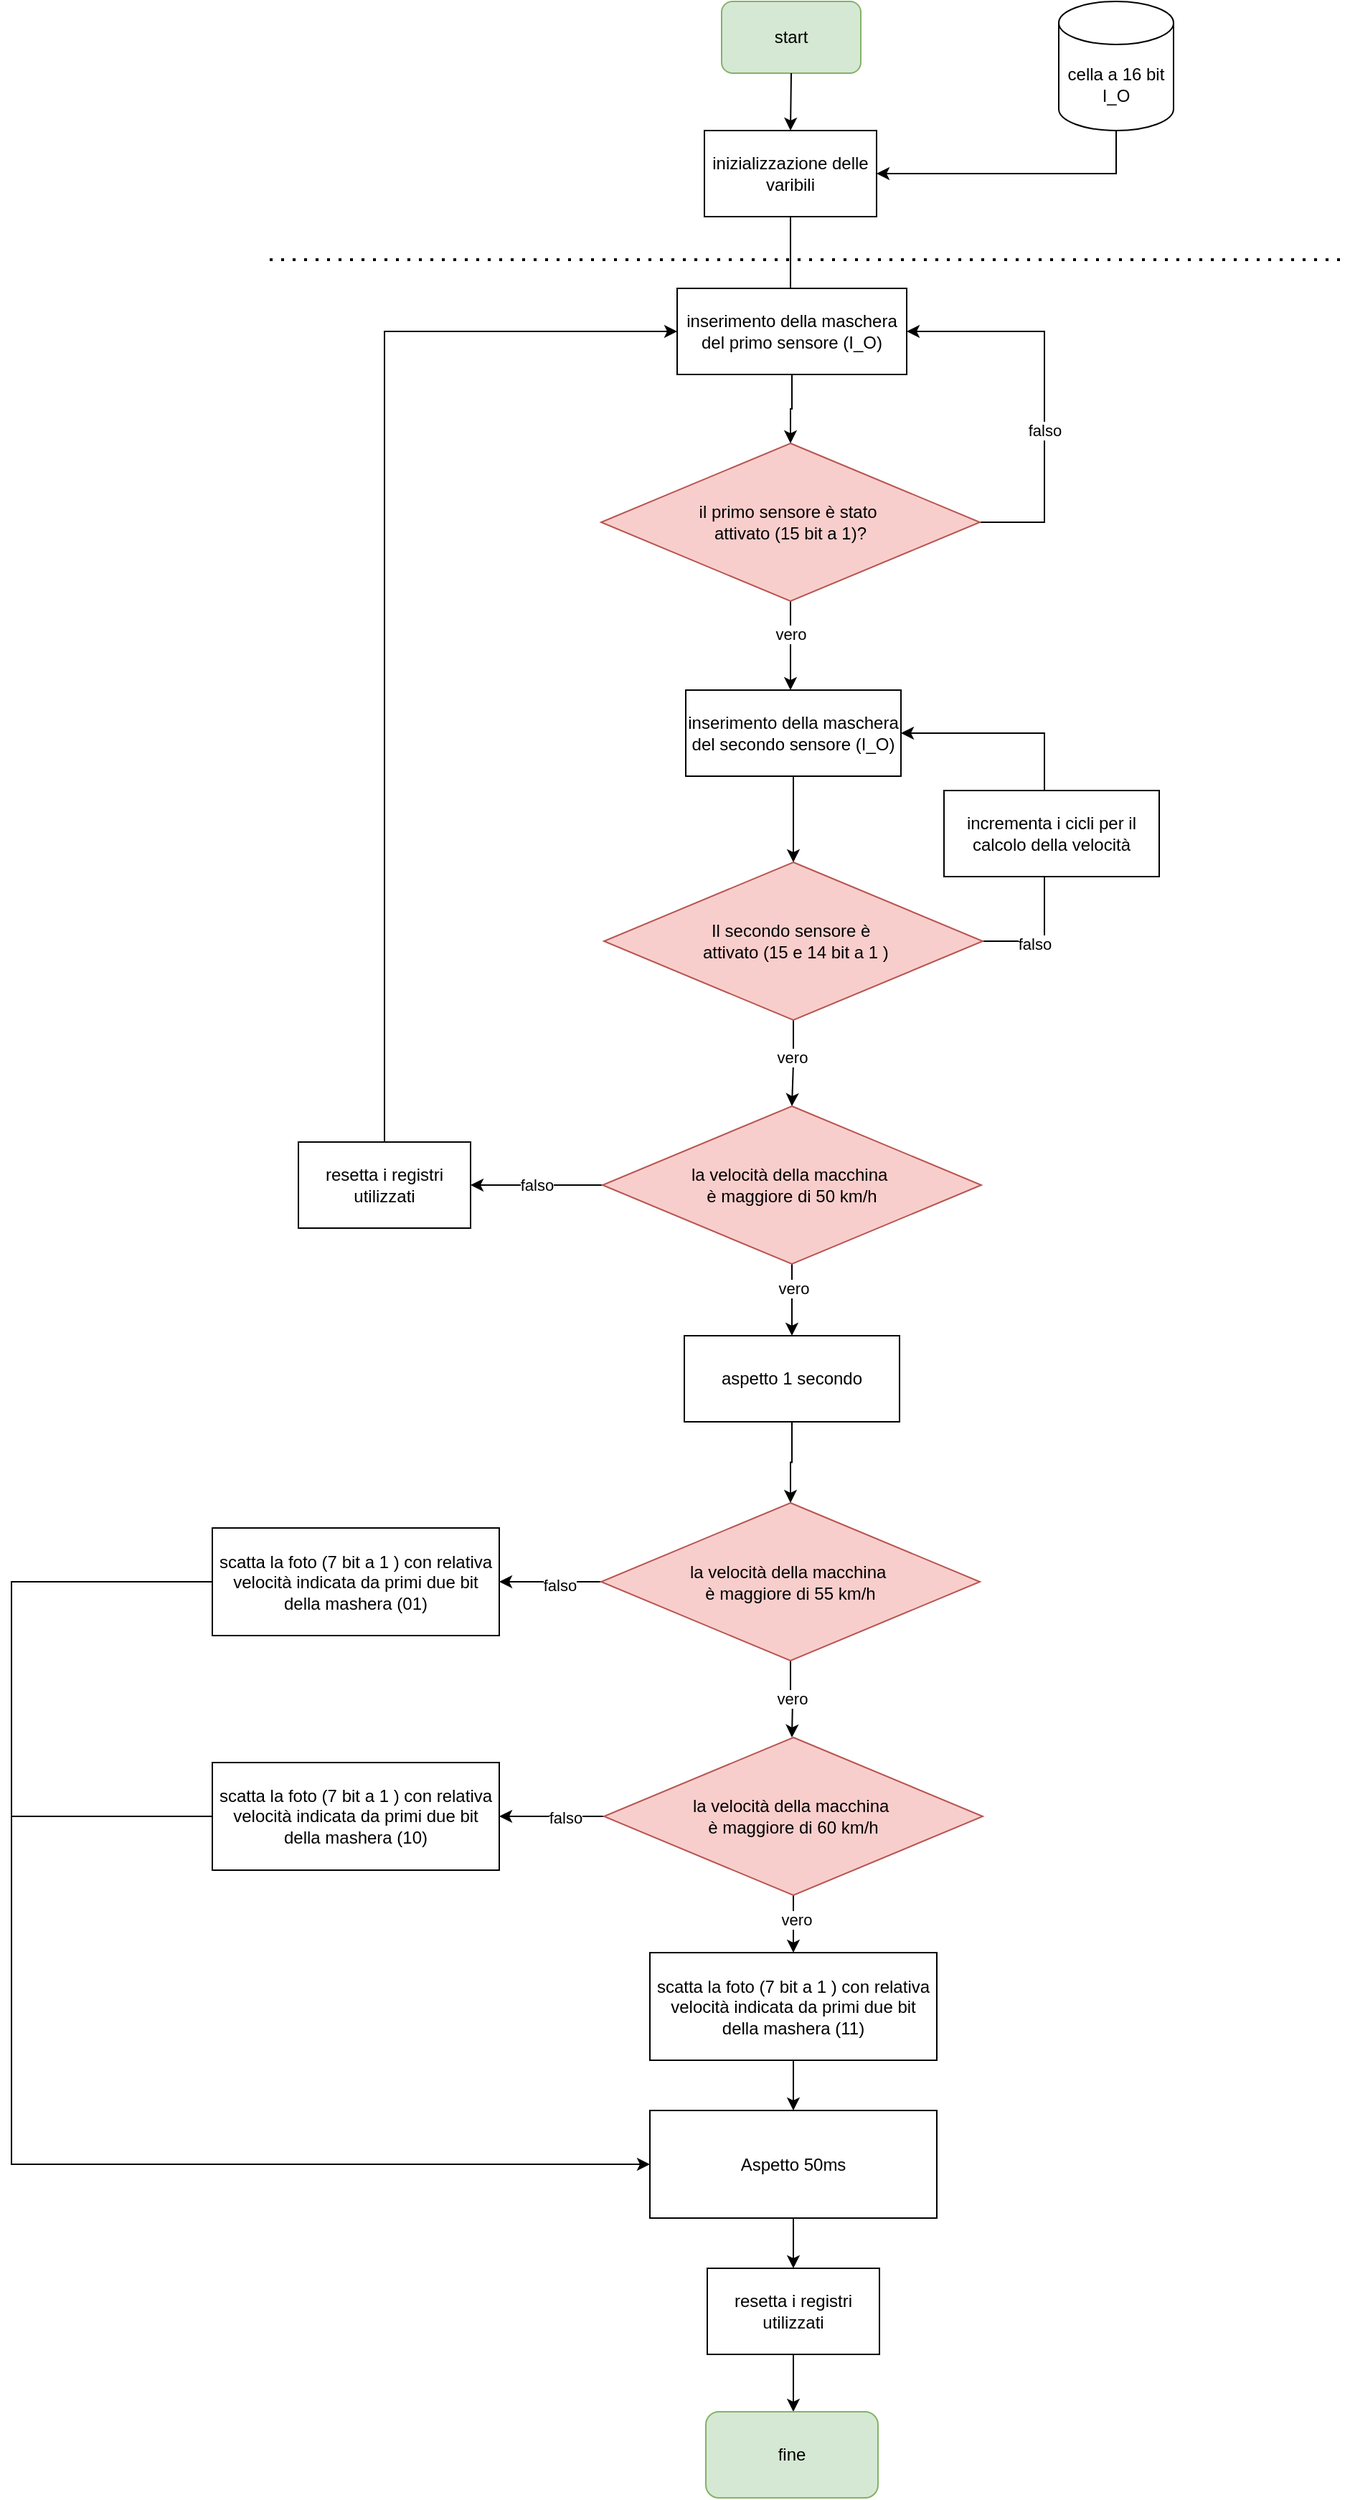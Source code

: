 <mxfile version="24.4.10" type="github">
  <diagram name="Pagina-1" id="EfYnz8XBtp3TGTSK6ANv">
    <mxGraphModel dx="1985" dy="779" grid="1" gridSize="10" guides="1" tooltips="1" connect="1" arrows="1" fold="1" page="1" pageScale="1" pageWidth="827" pageHeight="1169" background="#FFFFFF" math="0" shadow="0">
      <root>
        <mxCell id="0" />
        <mxCell id="1" parent="0" />
        <mxCell id="UIvN3xRBF7zJjImglFTE-4" value="&lt;div&gt;cella a 16 bit&lt;/div&gt;&lt;div&gt;I_O&lt;br&gt;&lt;/div&gt;" style="shape=cylinder3;whiteSpace=wrap;html=1;boundedLbl=1;backgroundOutline=1;size=15;" parent="1" vertex="1">
          <mxGeometry x="600" y="30" width="80" height="90" as="geometry" />
        </mxCell>
        <mxCell id="UIvN3xRBF7zJjImglFTE-8" value="" style="endArrow=classic;html=1;rounded=0;exitX=0.5;exitY=1;exitDx=0;exitDy=0;exitPerimeter=0;entryX=1;entryY=0.5;entryDx=0;entryDy=0;" parent="1" source="UIvN3xRBF7zJjImglFTE-4" target="Eu1p3ag_O3VycdmhJrub-3" edge="1">
          <mxGeometry width="50" height="50" relative="1" as="geometry">
            <mxPoint x="370" y="210" as="sourcePoint" />
            <mxPoint x="476.28" y="214.56" as="targetPoint" />
            <Array as="points">
              <mxPoint x="640" y="150" />
            </Array>
          </mxGeometry>
        </mxCell>
        <mxCell id="UIvN3xRBF7zJjImglFTE-9" value="&lt;div&gt;&lt;br&gt;&lt;/div&gt;&lt;div&gt;&lt;br&gt;&lt;/div&gt;" style="endArrow=none;dashed=1;html=1;dashPattern=1 3;strokeWidth=2;rounded=0;" parent="1" edge="1">
          <mxGeometry width="50" height="50" relative="1" as="geometry">
            <mxPoint x="50" y="210" as="sourcePoint" />
            <mxPoint x="800" y="210" as="targetPoint" />
            <mxPoint as="offset" />
          </mxGeometry>
        </mxCell>
        <mxCell id="Eu1p3ag_O3VycdmhJrub-1" value="&lt;div&gt;start&lt;/div&gt;" style="rounded=1;whiteSpace=wrap;html=1;fillColor=#d5e8d4;strokeColor=#82b366;" vertex="1" parent="1">
          <mxGeometry x="365" y="30" width="97" height="50" as="geometry" />
        </mxCell>
        <mxCell id="Eu1p3ag_O3VycdmhJrub-2" value="" style="endArrow=classic;html=1;rounded=0;exitX=0.5;exitY=1;exitDx=0;exitDy=0;" edge="1" parent="1" source="Eu1p3ag_O3VycdmhJrub-1">
          <mxGeometry width="50" height="50" relative="1" as="geometry">
            <mxPoint x="410" y="150" as="sourcePoint" />
            <mxPoint x="413" y="120" as="targetPoint" />
          </mxGeometry>
        </mxCell>
        <mxCell id="Eu1p3ag_O3VycdmhJrub-4" style="edgeStyle=orthogonalEdgeStyle;rounded=0;orthogonalLoop=1;jettySize=auto;html=1;" edge="1" parent="1" source="Eu1p3ag_O3VycdmhJrub-3">
          <mxGeometry relative="1" as="geometry">
            <mxPoint x="413" y="290.0" as="targetPoint" />
          </mxGeometry>
        </mxCell>
        <mxCell id="Eu1p3ag_O3VycdmhJrub-3" value="inizializzazione delle varibili" style="rounded=0;whiteSpace=wrap;html=1;" vertex="1" parent="1">
          <mxGeometry x="353" y="120" width="120" height="60" as="geometry" />
        </mxCell>
        <mxCell id="Eu1p3ag_O3VycdmhJrub-11" style="edgeStyle=orthogonalEdgeStyle;rounded=0;orthogonalLoop=1;jettySize=auto;html=1;entryX=1;entryY=0.5;entryDx=0;entryDy=0;" edge="1" parent="1" source="Eu1p3ag_O3VycdmhJrub-5" target="Eu1p3ag_O3VycdmhJrub-9">
          <mxGeometry relative="1" as="geometry">
            <Array as="points">
              <mxPoint x="590" y="393" />
              <mxPoint x="590" y="260" />
            </Array>
          </mxGeometry>
        </mxCell>
        <mxCell id="Eu1p3ag_O3VycdmhJrub-49" value="falso" style="edgeLabel;html=1;align=center;verticalAlign=middle;resizable=0;points=[];" vertex="1" connectable="0" parent="Eu1p3ag_O3VycdmhJrub-11">
          <mxGeometry x="-0.205" relative="1" as="geometry">
            <mxPoint as="offset" />
          </mxGeometry>
        </mxCell>
        <mxCell id="Eu1p3ag_O3VycdmhJrub-13" style="edgeStyle=orthogonalEdgeStyle;rounded=0;orthogonalLoop=1;jettySize=auto;html=1;" edge="1" parent="1" source="Eu1p3ag_O3VycdmhJrub-5">
          <mxGeometry relative="1" as="geometry">
            <mxPoint x="413" y="510" as="targetPoint" />
          </mxGeometry>
        </mxCell>
        <mxCell id="Eu1p3ag_O3VycdmhJrub-48" value="vero" style="edgeLabel;html=1;align=center;verticalAlign=middle;resizable=0;points=[];" vertex="1" connectable="0" parent="Eu1p3ag_O3VycdmhJrub-13">
          <mxGeometry x="-0.266" relative="1" as="geometry">
            <mxPoint as="offset" />
          </mxGeometry>
        </mxCell>
        <mxCell id="Eu1p3ag_O3VycdmhJrub-5" value="&lt;div&gt;il primo sensore è stato&amp;nbsp;&lt;/div&gt;&lt;div&gt;attivato (15 bit a 1)?&lt;/div&gt;" style="rhombus;whiteSpace=wrap;html=1;fillColor=#f8cecc;strokeColor=#b85450;" vertex="1" parent="1">
          <mxGeometry x="281" y="338" width="264" height="110" as="geometry" />
        </mxCell>
        <mxCell id="Eu1p3ag_O3VycdmhJrub-10" style="edgeStyle=orthogonalEdgeStyle;rounded=0;orthogonalLoop=1;jettySize=auto;html=1;entryX=0.5;entryY=0;entryDx=0;entryDy=0;" edge="1" parent="1" source="Eu1p3ag_O3VycdmhJrub-9" target="Eu1p3ag_O3VycdmhJrub-5">
          <mxGeometry relative="1" as="geometry" />
        </mxCell>
        <mxCell id="Eu1p3ag_O3VycdmhJrub-9" value="inserimento della maschera del primo sensore (I_O)" style="rounded=0;whiteSpace=wrap;html=1;" vertex="1" parent="1">
          <mxGeometry x="334" y="230" width="160" height="60" as="geometry" />
        </mxCell>
        <mxCell id="Eu1p3ag_O3VycdmhJrub-19" style="edgeStyle=orthogonalEdgeStyle;rounded=0;orthogonalLoop=1;jettySize=auto;html=1;entryX=1;entryY=0.5;entryDx=0;entryDy=0;" edge="1" parent="1" source="Eu1p3ag_O3VycdmhJrub-15" target="Eu1p3ag_O3VycdmhJrub-16">
          <mxGeometry relative="1" as="geometry">
            <Array as="points">
              <mxPoint x="590" y="685" />
              <mxPoint x="590" y="540" />
            </Array>
          </mxGeometry>
        </mxCell>
        <mxCell id="Eu1p3ag_O3VycdmhJrub-47" value="falso" style="edgeLabel;html=1;align=center;verticalAlign=middle;resizable=0;points=[];" vertex="1" connectable="0" parent="Eu1p3ag_O3VycdmhJrub-19">
          <mxGeometry x="-0.749" y="-2" relative="1" as="geometry">
            <mxPoint as="offset" />
          </mxGeometry>
        </mxCell>
        <mxCell id="Eu1p3ag_O3VycdmhJrub-22" style="edgeStyle=orthogonalEdgeStyle;rounded=0;orthogonalLoop=1;jettySize=auto;html=1;" edge="1" parent="1" source="Eu1p3ag_O3VycdmhJrub-15">
          <mxGeometry relative="1" as="geometry">
            <mxPoint x="414" y="800" as="targetPoint" />
          </mxGeometry>
        </mxCell>
        <mxCell id="Eu1p3ag_O3VycdmhJrub-46" value="vero" style="edgeLabel;html=1;align=center;verticalAlign=middle;resizable=0;points=[];" vertex="1" connectable="0" parent="Eu1p3ag_O3VycdmhJrub-22">
          <mxGeometry x="-0.149" y="-1" relative="1" as="geometry">
            <mxPoint as="offset" />
          </mxGeometry>
        </mxCell>
        <mxCell id="Eu1p3ag_O3VycdmhJrub-15" value="&lt;div&gt;Il secondo sensore è&amp;nbsp;&lt;/div&gt;&lt;div&gt;&amp;nbsp;attivato (15 e 14 bit a 1 )&lt;/div&gt;" style="rhombus;whiteSpace=wrap;html=1;fillColor=#f8cecc;strokeColor=#b85450;" vertex="1" parent="1">
          <mxGeometry x="283" y="630" width="264" height="110" as="geometry" />
        </mxCell>
        <mxCell id="Eu1p3ag_O3VycdmhJrub-33" style="edgeStyle=orthogonalEdgeStyle;rounded=0;orthogonalLoop=1;jettySize=auto;html=1;entryX=0.5;entryY=0;entryDx=0;entryDy=0;" edge="1" parent="1" source="Eu1p3ag_O3VycdmhJrub-16" target="Eu1p3ag_O3VycdmhJrub-15">
          <mxGeometry relative="1" as="geometry" />
        </mxCell>
        <mxCell id="Eu1p3ag_O3VycdmhJrub-16" value="&lt;div&gt;inserimento della maschera del secondo sensore (I_O)&lt;br&gt;&lt;/div&gt;" style="rounded=0;whiteSpace=wrap;html=1;" vertex="1" parent="1">
          <mxGeometry x="340" y="510" width="150" height="60" as="geometry" />
        </mxCell>
        <mxCell id="Eu1p3ag_O3VycdmhJrub-24" value="incrementa i cicli per il calcolo della velocità" style="rounded=0;whiteSpace=wrap;html=1;" vertex="1" parent="1">
          <mxGeometry x="520" y="580" width="150" height="60" as="geometry" />
        </mxCell>
        <mxCell id="Eu1p3ag_O3VycdmhJrub-28" style="edgeStyle=orthogonalEdgeStyle;rounded=0;orthogonalLoop=1;jettySize=auto;html=1;" edge="1" parent="1" source="Eu1p3ag_O3VycdmhJrub-27">
          <mxGeometry relative="1" as="geometry">
            <mxPoint x="414" y="960" as="targetPoint" />
          </mxGeometry>
        </mxCell>
        <mxCell id="Eu1p3ag_O3VycdmhJrub-45" value="vero" style="edgeLabel;html=1;align=center;verticalAlign=middle;resizable=0;points=[];" vertex="1" connectable="0" parent="Eu1p3ag_O3VycdmhJrub-28">
          <mxGeometry x="-0.342" y="1" relative="1" as="geometry">
            <mxPoint as="offset" />
          </mxGeometry>
        </mxCell>
        <mxCell id="Eu1p3ag_O3VycdmhJrub-30" value="falso" style="edgeStyle=orthogonalEdgeStyle;rounded=0;orthogonalLoop=1;jettySize=auto;html=1;" edge="1" parent="1" source="Eu1p3ag_O3VycdmhJrub-27" target="Eu1p3ag_O3VycdmhJrub-36">
          <mxGeometry relative="1" as="geometry">
            <mxPoint x="210" y="855" as="targetPoint" />
          </mxGeometry>
        </mxCell>
        <mxCell id="Eu1p3ag_O3VycdmhJrub-27" value="&lt;div&gt;la velocità della macchina&amp;nbsp;&lt;/div&gt;&lt;div&gt;è maggiore di 50 km/h&lt;br&gt;&lt;/div&gt;" style="rhombus;whiteSpace=wrap;html=1;fillColor=#f8cecc;strokeColor=#b85450;" vertex="1" parent="1">
          <mxGeometry x="282" y="800" width="264" height="110" as="geometry" />
        </mxCell>
        <mxCell id="Eu1p3ag_O3VycdmhJrub-38" style="edgeStyle=orthogonalEdgeStyle;rounded=0;orthogonalLoop=1;jettySize=auto;html=1;entryX=0.5;entryY=0;entryDx=0;entryDy=0;" edge="1" parent="1" source="Eu1p3ag_O3VycdmhJrub-34" target="Eu1p3ag_O3VycdmhJrub-39">
          <mxGeometry relative="1" as="geometry">
            <mxPoint x="414" y="1070" as="targetPoint" />
          </mxGeometry>
        </mxCell>
        <mxCell id="Eu1p3ag_O3VycdmhJrub-34" value="aspetto 1 secondo" style="rounded=0;whiteSpace=wrap;html=1;" vertex="1" parent="1">
          <mxGeometry x="339" y="960" width="150" height="60" as="geometry" />
        </mxCell>
        <mxCell id="Eu1p3ag_O3VycdmhJrub-37" style="edgeStyle=orthogonalEdgeStyle;rounded=0;orthogonalLoop=1;jettySize=auto;html=1;entryX=0;entryY=0.5;entryDx=0;entryDy=0;" edge="1" parent="1" source="Eu1p3ag_O3VycdmhJrub-36" target="Eu1p3ag_O3VycdmhJrub-9">
          <mxGeometry relative="1" as="geometry">
            <mxPoint x="120" y="261" as="targetPoint" />
            <Array as="points">
              <mxPoint x="130" y="260" />
            </Array>
          </mxGeometry>
        </mxCell>
        <mxCell id="Eu1p3ag_O3VycdmhJrub-36" value="resetta i registri utilizzati" style="rounded=0;whiteSpace=wrap;html=1;" vertex="1" parent="1">
          <mxGeometry x="70" y="825" width="120" height="60" as="geometry" />
        </mxCell>
        <mxCell id="Eu1p3ag_O3VycdmhJrub-40" value="vero" style="edgeStyle=orthogonalEdgeStyle;rounded=0;orthogonalLoop=1;jettySize=auto;html=1;" edge="1" parent="1" source="Eu1p3ag_O3VycdmhJrub-39">
          <mxGeometry relative="1" as="geometry">
            <mxPoint x="414" y="1240.0" as="targetPoint" />
          </mxGeometry>
        </mxCell>
        <mxCell id="Eu1p3ag_O3VycdmhJrub-41" style="edgeStyle=orthogonalEdgeStyle;rounded=0;orthogonalLoop=1;jettySize=auto;html=1;exitX=0;exitY=0.5;exitDx=0;exitDy=0;entryX=1;entryY=0.5;entryDx=0;entryDy=0;" edge="1" parent="1" source="Eu1p3ag_O3VycdmhJrub-39" target="Eu1p3ag_O3VycdmhJrub-42">
          <mxGeometry relative="1" as="geometry">
            <mxPoint x="230" y="1124.87" as="targetPoint" />
          </mxGeometry>
        </mxCell>
        <mxCell id="Eu1p3ag_O3VycdmhJrub-50" value="falso" style="edgeLabel;html=1;align=center;verticalAlign=middle;resizable=0;points=[];" vertex="1" connectable="0" parent="Eu1p3ag_O3VycdmhJrub-41">
          <mxGeometry x="-0.144" y="2" relative="1" as="geometry">
            <mxPoint x="1" as="offset" />
          </mxGeometry>
        </mxCell>
        <mxCell id="Eu1p3ag_O3VycdmhJrub-39" value="&lt;div&gt;la velocità della macchina&amp;nbsp;&lt;/div&gt;&lt;div&gt;è maggiore di 55 km/h&lt;br&gt;&lt;/div&gt;" style="rhombus;whiteSpace=wrap;html=1;fillColor=#f8cecc;strokeColor=#b85450;" vertex="1" parent="1">
          <mxGeometry x="281" y="1076.5" width="264" height="110" as="geometry" />
        </mxCell>
        <mxCell id="Eu1p3ag_O3VycdmhJrub-62" style="edgeStyle=orthogonalEdgeStyle;rounded=0;orthogonalLoop=1;jettySize=auto;html=1;entryX=0;entryY=0.5;entryDx=0;entryDy=0;" edge="1" parent="1" source="Eu1p3ag_O3VycdmhJrub-42" target="Eu1p3ag_O3VycdmhJrub-61">
          <mxGeometry relative="1" as="geometry">
            <Array as="points">
              <mxPoint x="-130" y="1132" />
              <mxPoint x="-130" y="1538" />
            </Array>
          </mxGeometry>
        </mxCell>
        <mxCell id="Eu1p3ag_O3VycdmhJrub-42" value="&lt;div&gt;scatta la foto (7 bit a 1 ) con relativa velocità indicata da primi due bit della mashera (01)&lt;br&gt;&lt;/div&gt;" style="rounded=0;whiteSpace=wrap;html=1;" vertex="1" parent="1">
          <mxGeometry x="10" y="1094" width="200" height="75" as="geometry" />
        </mxCell>
        <mxCell id="Eu1p3ag_O3VycdmhJrub-53" style="edgeStyle=orthogonalEdgeStyle;rounded=0;orthogonalLoop=1;jettySize=auto;html=1;entryX=1;entryY=0.5;entryDx=0;entryDy=0;" edge="1" parent="1" source="Eu1p3ag_O3VycdmhJrub-51" target="Eu1p3ag_O3VycdmhJrub-52">
          <mxGeometry relative="1" as="geometry" />
        </mxCell>
        <mxCell id="Eu1p3ag_O3VycdmhJrub-54" value="falso" style="edgeLabel;html=1;align=center;verticalAlign=middle;resizable=0;points=[];" vertex="1" connectable="0" parent="Eu1p3ag_O3VycdmhJrub-53">
          <mxGeometry x="-0.241" y="1" relative="1" as="geometry">
            <mxPoint as="offset" />
          </mxGeometry>
        </mxCell>
        <mxCell id="Eu1p3ag_O3VycdmhJrub-55" style="edgeStyle=orthogonalEdgeStyle;rounded=0;orthogonalLoop=1;jettySize=auto;html=1;" edge="1" parent="1" source="Eu1p3ag_O3VycdmhJrub-51">
          <mxGeometry relative="1" as="geometry">
            <mxPoint x="415" y="1390.0" as="targetPoint" />
          </mxGeometry>
        </mxCell>
        <mxCell id="Eu1p3ag_O3VycdmhJrub-57" value="vero" style="edgeLabel;html=1;align=center;verticalAlign=middle;resizable=0;points=[];" vertex="1" connectable="0" parent="Eu1p3ag_O3VycdmhJrub-55">
          <mxGeometry x="-0.18" y="2" relative="1" as="geometry">
            <mxPoint as="offset" />
          </mxGeometry>
        </mxCell>
        <mxCell id="Eu1p3ag_O3VycdmhJrub-51" value="&lt;div&gt;la velocità della macchina&amp;nbsp;&lt;/div&gt;&lt;div&gt;è maggiore di 60 km/h&lt;br&gt;&lt;/div&gt;" style="rhombus;whiteSpace=wrap;html=1;fillColor=#f8cecc;strokeColor=#b85450;" vertex="1" parent="1">
          <mxGeometry x="283" y="1240" width="264" height="110" as="geometry" />
        </mxCell>
        <mxCell id="Eu1p3ag_O3VycdmhJrub-52" value="&lt;div&gt;scatta la foto (7 bit a 1 ) con relativa velocità indicata da primi due bit della mashera (10)&lt;br&gt;&lt;/div&gt;" style="rounded=0;whiteSpace=wrap;html=1;" vertex="1" parent="1">
          <mxGeometry x="10" y="1257.5" width="200" height="75" as="geometry" />
        </mxCell>
        <mxCell id="Eu1p3ag_O3VycdmhJrub-59" style="edgeStyle=orthogonalEdgeStyle;rounded=0;orthogonalLoop=1;jettySize=auto;html=1;" edge="1" parent="1" source="Eu1p3ag_O3VycdmhJrub-56">
          <mxGeometry relative="1" as="geometry">
            <mxPoint x="415" y="1500" as="targetPoint" />
          </mxGeometry>
        </mxCell>
        <mxCell id="Eu1p3ag_O3VycdmhJrub-56" value="&lt;div&gt;scatta la foto (7 bit a 1 ) con relativa velocità indicata da primi due bit della mashera (11)&lt;br&gt;&lt;/div&gt;" style="rounded=0;whiteSpace=wrap;html=1;" vertex="1" parent="1">
          <mxGeometry x="315" y="1390" width="200" height="75" as="geometry" />
        </mxCell>
        <mxCell id="Eu1p3ag_O3VycdmhJrub-66" style="edgeStyle=orthogonalEdgeStyle;rounded=0;orthogonalLoop=1;jettySize=auto;html=1;" edge="1" parent="1" source="Eu1p3ag_O3VycdmhJrub-61">
          <mxGeometry relative="1" as="geometry">
            <mxPoint x="415" y="1610" as="targetPoint" />
          </mxGeometry>
        </mxCell>
        <mxCell id="Eu1p3ag_O3VycdmhJrub-61" value="&lt;div&gt;Aspetto 50ms&lt;br&gt;&lt;/div&gt;" style="rounded=0;whiteSpace=wrap;html=1;" vertex="1" parent="1">
          <mxGeometry x="315" y="1500" width="200" height="75" as="geometry" />
        </mxCell>
        <mxCell id="Eu1p3ag_O3VycdmhJrub-65" value="" style="endArrow=none;html=1;rounded=0;entryX=0;entryY=0.5;entryDx=0;entryDy=0;" edge="1" parent="1" target="Eu1p3ag_O3VycdmhJrub-52">
          <mxGeometry width="50" height="50" relative="1" as="geometry">
            <mxPoint x="-130" y="1295" as="sourcePoint" />
            <mxPoint x="230" y="1420" as="targetPoint" />
          </mxGeometry>
        </mxCell>
        <mxCell id="Eu1p3ag_O3VycdmhJrub-68" style="edgeStyle=orthogonalEdgeStyle;rounded=0;orthogonalLoop=1;jettySize=auto;html=1;" edge="1" parent="1" source="Eu1p3ag_O3VycdmhJrub-67">
          <mxGeometry relative="1" as="geometry">
            <mxPoint x="415" y="1710" as="targetPoint" />
          </mxGeometry>
        </mxCell>
        <mxCell id="Eu1p3ag_O3VycdmhJrub-67" value="resetta i registri utilizzati" style="rounded=0;whiteSpace=wrap;html=1;" vertex="1" parent="1">
          <mxGeometry x="355" y="1610" width="120" height="60" as="geometry" />
        </mxCell>
        <mxCell id="Eu1p3ag_O3VycdmhJrub-69" value="&lt;div&gt;fine&lt;/div&gt;" style="rounded=1;whiteSpace=wrap;html=1;fillColor=#d5e8d4;strokeColor=#82b366;" vertex="1" parent="1">
          <mxGeometry x="354" y="1710" width="120" height="60" as="geometry" />
        </mxCell>
      </root>
    </mxGraphModel>
  </diagram>
</mxfile>
